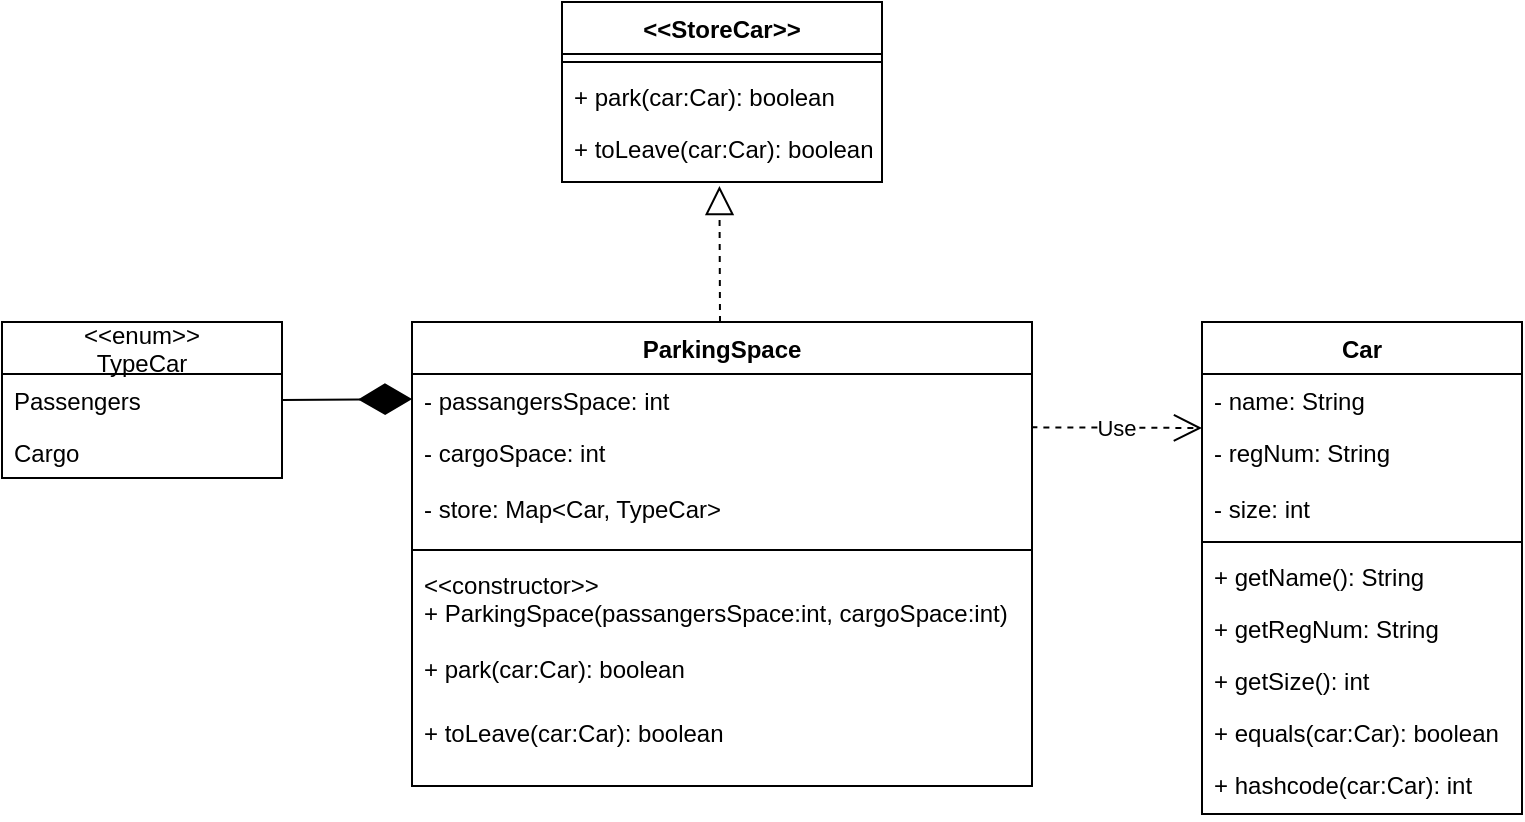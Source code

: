 <mxfile version="20.7.4" type="device"><diagram id="C5RBs43oDa-KdzZeNtuy" name="Page-1"><mxGraphModel dx="986" dy="488" grid="1" gridSize="10" guides="1" tooltips="1" connect="1" arrows="1" fold="1" page="1" pageScale="1" pageWidth="827" pageHeight="1169" math="0" shadow="0"><root><mxCell id="WIyWlLk6GJQsqaUBKTNV-0"/><mxCell id="WIyWlLk6GJQsqaUBKTNV-1" parent="WIyWlLk6GJQsqaUBKTNV-0"/><mxCell id="dnvqgdbftQM2HmifnBMc-0" value="&lt;&lt;StoreCar&gt;&gt;" style="swimlane;fontStyle=1;align=center;verticalAlign=top;childLayout=stackLayout;horizontal=1;startSize=26;horizontalStack=0;resizeParent=1;resizeParentMax=0;resizeLast=0;collapsible=1;marginBottom=0;" vertex="1" parent="WIyWlLk6GJQsqaUBKTNV-1"><mxGeometry x="320" y="80" width="160" height="90" as="geometry"/></mxCell><mxCell id="dnvqgdbftQM2HmifnBMc-2" value="" style="line;strokeWidth=1;fillColor=none;align=left;verticalAlign=middle;spacingTop=-1;spacingLeft=3;spacingRight=3;rotatable=0;labelPosition=right;points=[];portConstraint=eastwest;strokeColor=inherit;" vertex="1" parent="dnvqgdbftQM2HmifnBMc-0"><mxGeometry y="26" width="160" height="8" as="geometry"/></mxCell><mxCell id="dnvqgdbftQM2HmifnBMc-9" value="+ park(car:Car): boolean" style="text;strokeColor=none;fillColor=none;align=left;verticalAlign=top;spacingLeft=4;spacingRight=4;overflow=hidden;rotatable=0;points=[[0,0.5],[1,0.5]];portConstraint=eastwest;" vertex="1" parent="dnvqgdbftQM2HmifnBMc-0"><mxGeometry y="34" width="160" height="26" as="geometry"/></mxCell><mxCell id="dnvqgdbftQM2HmifnBMc-3" value="+ toLeave(car:Car): boolean" style="text;strokeColor=none;fillColor=none;align=left;verticalAlign=top;spacingLeft=4;spacingRight=4;overflow=hidden;rotatable=0;points=[[0,0.5],[1,0.5]];portConstraint=eastwest;" vertex="1" parent="dnvqgdbftQM2HmifnBMc-0"><mxGeometry y="60" width="160" height="30" as="geometry"/></mxCell><mxCell id="dnvqgdbftQM2HmifnBMc-10" value="" style="endArrow=block;dashed=1;endFill=0;endSize=12;html=1;rounded=0;entryX=0.492;entryY=1.067;entryDx=0;entryDy=0;entryPerimeter=0;" edge="1" parent="WIyWlLk6GJQsqaUBKTNV-1" target="dnvqgdbftQM2HmifnBMc-3"><mxGeometry width="160" relative="1" as="geometry"><mxPoint x="399" y="240" as="sourcePoint"/><mxPoint x="490" y="150" as="targetPoint"/></mxGeometry></mxCell><mxCell id="dnvqgdbftQM2HmifnBMc-11" value="ParkingSpace" style="swimlane;fontStyle=1;align=center;verticalAlign=top;childLayout=stackLayout;horizontal=1;startSize=26;horizontalStack=0;resizeParent=1;resizeParentMax=0;resizeLast=0;collapsible=1;marginBottom=0;" vertex="1" parent="WIyWlLk6GJQsqaUBKTNV-1"><mxGeometry x="245" y="240" width="310" height="232" as="geometry"/></mxCell><mxCell id="dnvqgdbftQM2HmifnBMc-15" value="- passangersSpace: int" style="text;strokeColor=none;fillColor=none;align=left;verticalAlign=top;spacingLeft=4;spacingRight=4;overflow=hidden;rotatable=0;points=[[0,0.5],[1,0.5]];portConstraint=eastwest;" vertex="1" parent="dnvqgdbftQM2HmifnBMc-11"><mxGeometry y="26" width="310" height="26" as="geometry"/></mxCell><mxCell id="dnvqgdbftQM2HmifnBMc-12" value="- cargoSpace: int" style="text;strokeColor=none;fillColor=none;align=left;verticalAlign=top;spacingLeft=4;spacingRight=4;overflow=hidden;rotatable=0;points=[[0,0.5],[1,0.5]];portConstraint=eastwest;" vertex="1" parent="dnvqgdbftQM2HmifnBMc-11"><mxGeometry y="52" width="310" height="28" as="geometry"/></mxCell><mxCell id="dnvqgdbftQM2HmifnBMc-16" value="- store: Map&lt;Car, TypeCar&gt;" style="text;strokeColor=none;fillColor=none;align=left;verticalAlign=top;spacingLeft=4;spacingRight=4;overflow=hidden;rotatable=0;points=[[0,0.5],[1,0.5]];portConstraint=eastwest;" vertex="1" parent="dnvqgdbftQM2HmifnBMc-11"><mxGeometry y="80" width="310" height="30" as="geometry"/></mxCell><mxCell id="dnvqgdbftQM2HmifnBMc-13" value="" style="line;strokeWidth=1;fillColor=none;align=left;verticalAlign=middle;spacingTop=-1;spacingLeft=3;spacingRight=3;rotatable=0;labelPosition=right;points=[];portConstraint=eastwest;strokeColor=inherit;" vertex="1" parent="dnvqgdbftQM2HmifnBMc-11"><mxGeometry y="110" width="310" height="8" as="geometry"/></mxCell><mxCell id="dnvqgdbftQM2HmifnBMc-23" value="&lt;&lt;constructor&gt;&gt;&#10;+ ParkingSpace(passangersSpace:int, cargoSpace:int)" style="text;strokeColor=none;fillColor=none;align=left;verticalAlign=top;spacingLeft=4;spacingRight=4;overflow=hidden;rotatable=0;points=[[0,0.5],[1,0.5]];portConstraint=eastwest;" vertex="1" parent="dnvqgdbftQM2HmifnBMc-11"><mxGeometry y="118" width="310" height="42" as="geometry"/></mxCell><mxCell id="dnvqgdbftQM2HmifnBMc-14" value="+ park(car:Car): boolean" style="text;strokeColor=none;fillColor=none;align=left;verticalAlign=top;spacingLeft=4;spacingRight=4;overflow=hidden;rotatable=0;points=[[0,0.5],[1,0.5]];portConstraint=eastwest;" vertex="1" parent="dnvqgdbftQM2HmifnBMc-11"><mxGeometry y="160" width="310" height="32" as="geometry"/></mxCell><mxCell id="dnvqgdbftQM2HmifnBMc-17" value="+ toLeave(car:Car): boolean" style="text;strokeColor=none;fillColor=none;align=left;verticalAlign=top;spacingLeft=4;spacingRight=4;overflow=hidden;rotatable=0;points=[[0,0.5],[1,0.5]];portConstraint=eastwest;" vertex="1" parent="dnvqgdbftQM2HmifnBMc-11"><mxGeometry y="192" width="310" height="40" as="geometry"/></mxCell><mxCell id="dnvqgdbftQM2HmifnBMc-18" value="Car" style="swimlane;fontStyle=1;align=center;verticalAlign=top;childLayout=stackLayout;horizontal=1;startSize=26;horizontalStack=0;resizeParent=1;resizeParentMax=0;resizeLast=0;collapsible=1;marginBottom=0;" vertex="1" parent="WIyWlLk6GJQsqaUBKTNV-1"><mxGeometry x="640" y="240" width="160" height="246" as="geometry"/></mxCell><mxCell id="dnvqgdbftQM2HmifnBMc-22" value="- name: String" style="text;strokeColor=none;fillColor=none;align=left;verticalAlign=top;spacingLeft=4;spacingRight=4;overflow=hidden;rotatable=0;points=[[0,0.5],[1,0.5]];portConstraint=eastwest;" vertex="1" parent="dnvqgdbftQM2HmifnBMc-18"><mxGeometry y="26" width="160" height="26" as="geometry"/></mxCell><mxCell id="dnvqgdbftQM2HmifnBMc-19" value="- regNum: String" style="text;strokeColor=none;fillColor=none;align=left;verticalAlign=top;spacingLeft=4;spacingRight=4;overflow=hidden;rotatable=0;points=[[0,0.5],[1,0.5]];portConstraint=eastwest;" vertex="1" parent="dnvqgdbftQM2HmifnBMc-18"><mxGeometry y="52" width="160" height="28" as="geometry"/></mxCell><mxCell id="dnvqgdbftQM2HmifnBMc-29" value="- size: int" style="text;strokeColor=none;fillColor=none;align=left;verticalAlign=top;spacingLeft=4;spacingRight=4;overflow=hidden;rotatable=0;points=[[0,0.5],[1,0.5]];portConstraint=eastwest;" vertex="1" parent="dnvqgdbftQM2HmifnBMc-18"><mxGeometry y="80" width="160" height="26" as="geometry"/></mxCell><mxCell id="dnvqgdbftQM2HmifnBMc-20" value="" style="line;strokeWidth=1;fillColor=none;align=left;verticalAlign=middle;spacingTop=-1;spacingLeft=3;spacingRight=3;rotatable=0;labelPosition=right;points=[];portConstraint=eastwest;strokeColor=inherit;" vertex="1" parent="dnvqgdbftQM2HmifnBMc-18"><mxGeometry y="106" width="160" height="8" as="geometry"/></mxCell><mxCell id="dnvqgdbftQM2HmifnBMc-30" value="+ getName(): String" style="text;strokeColor=none;fillColor=none;align=left;verticalAlign=top;spacingLeft=4;spacingRight=4;overflow=hidden;rotatable=0;points=[[0,0.5],[1,0.5]];portConstraint=eastwest;" vertex="1" parent="dnvqgdbftQM2HmifnBMc-18"><mxGeometry y="114" width="160" height="26" as="geometry"/></mxCell><mxCell id="dnvqgdbftQM2HmifnBMc-31" value="+ getRegNum: String" style="text;strokeColor=none;fillColor=none;align=left;verticalAlign=top;spacingLeft=4;spacingRight=4;overflow=hidden;rotatable=0;points=[[0,0.5],[1,0.5]];portConstraint=eastwest;" vertex="1" parent="dnvqgdbftQM2HmifnBMc-18"><mxGeometry y="140" width="160" height="26" as="geometry"/></mxCell><mxCell id="dnvqgdbftQM2HmifnBMc-32" value="+ getSize(): int" style="text;strokeColor=none;fillColor=none;align=left;verticalAlign=top;spacingLeft=4;spacingRight=4;overflow=hidden;rotatable=0;points=[[0,0.5],[1,0.5]];portConstraint=eastwest;" vertex="1" parent="dnvqgdbftQM2HmifnBMc-18"><mxGeometry y="166" width="160" height="26" as="geometry"/></mxCell><mxCell id="dnvqgdbftQM2HmifnBMc-33" value="+ equals(car:Car): boolean" style="text;strokeColor=none;fillColor=none;align=left;verticalAlign=top;spacingLeft=4;spacingRight=4;overflow=hidden;rotatable=0;points=[[0,0.5],[1,0.5]];portConstraint=eastwest;" vertex="1" parent="dnvqgdbftQM2HmifnBMc-18"><mxGeometry y="192" width="160" height="26" as="geometry"/></mxCell><mxCell id="dnvqgdbftQM2HmifnBMc-21" value="+ hashcode(car:Car): int" style="text;strokeColor=none;fillColor=none;align=left;verticalAlign=top;spacingLeft=4;spacingRight=4;overflow=hidden;rotatable=0;points=[[0,0.5],[1,0.5]];portConstraint=eastwest;" vertex="1" parent="dnvqgdbftQM2HmifnBMc-18"><mxGeometry y="218" width="160" height="28" as="geometry"/></mxCell><mxCell id="dnvqgdbftQM2HmifnBMc-27" value="Use" style="endArrow=open;endSize=12;dashed=1;html=1;rounded=0;exitX=0.999;exitY=0.024;exitDx=0;exitDy=0;exitPerimeter=0;" edge="1" parent="WIyWlLk6GJQsqaUBKTNV-1" source="dnvqgdbftQM2HmifnBMc-12"><mxGeometry width="160" relative="1" as="geometry"><mxPoint x="570" y="292" as="sourcePoint"/><mxPoint x="640" y="293" as="targetPoint"/></mxGeometry></mxCell><mxCell id="dnvqgdbftQM2HmifnBMc-34" value="&lt;&lt;enum&gt;&gt;&#10;TypeCar" style="swimlane;fontStyle=0;childLayout=stackLayout;horizontal=1;startSize=26;fillColor=none;horizontalStack=0;resizeParent=1;resizeParentMax=0;resizeLast=0;collapsible=1;marginBottom=0;" vertex="1" parent="WIyWlLk6GJQsqaUBKTNV-1"><mxGeometry x="40" y="240" width="140" height="78" as="geometry"/></mxCell><mxCell id="dnvqgdbftQM2HmifnBMc-36" value="Passengers" style="text;strokeColor=none;fillColor=none;align=left;verticalAlign=top;spacingLeft=4;spacingRight=4;overflow=hidden;rotatable=0;points=[[0,0.5],[1,0.5]];portConstraint=eastwest;" vertex="1" parent="dnvqgdbftQM2HmifnBMc-34"><mxGeometry y="26" width="140" height="26" as="geometry"/></mxCell><mxCell id="dnvqgdbftQM2HmifnBMc-37" value="Cargo" style="text;strokeColor=none;fillColor=none;align=left;verticalAlign=top;spacingLeft=4;spacingRight=4;overflow=hidden;rotatable=0;points=[[0,0.5],[1,0.5]];portConstraint=eastwest;" vertex="1" parent="dnvqgdbftQM2HmifnBMc-34"><mxGeometry y="52" width="140" height="26" as="geometry"/></mxCell><mxCell id="dnvqgdbftQM2HmifnBMc-38" value="" style="endArrow=diamondThin;endFill=1;endSize=24;html=1;rounded=0;" edge="1" parent="WIyWlLk6GJQsqaUBKTNV-1"><mxGeometry width="160" relative="1" as="geometry"><mxPoint x="180" y="279" as="sourcePoint"/><mxPoint x="245" y="278.5" as="targetPoint"/></mxGeometry></mxCell></root></mxGraphModel></diagram></mxfile>